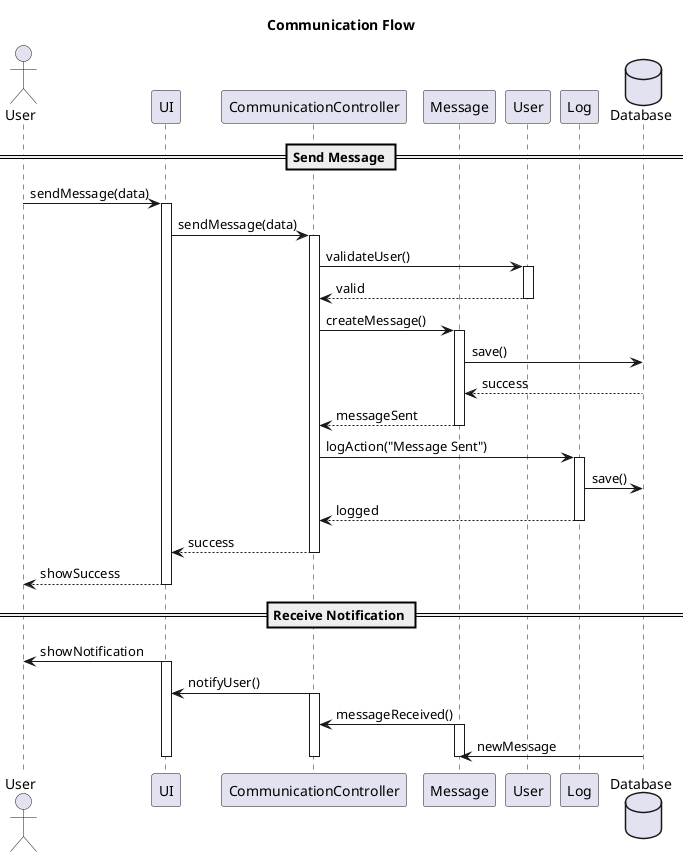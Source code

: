 @startuml Communication Flow
title Communication Flow

actor User
participant "UI" as UI
participant "CommunicationController" as CC
participant "Message" as M
participant "User" as U
participant "Log" as L
database "Database" as DB

== Send Message ==
User -> UI: sendMessage(data)
activate UI
UI -> CC: sendMessage(data)
activate CC

CC -> U: validateUser()
activate U
U --> CC: valid
deactivate U

CC -> M: createMessage()
activate M
M -> DB: save()
DB --> M: success
M --> CC: messageSent
deactivate M

CC -> L: logAction("Message Sent")
activate L
L -> DB: save()
L --> CC: logged
deactivate L

CC --> UI: success
deactivate CC
UI --> User: showSuccess
deactivate UI

== Receive Notification ==
User <- UI: showNotification
activate UI
UI <- CC: notifyUser()
activate CC
CC <- M: messageReceived()
activate M
M <- DB: newMessage
deactivate M
deactivate CC
deactivate UI

@enduml